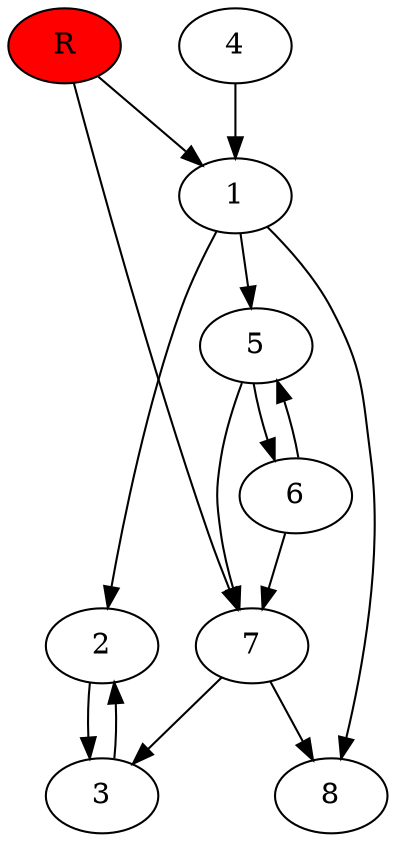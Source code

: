 digraph prb14149 {
	1
	2
	3
	4
	5
	6
	7
	8
	R [fillcolor="#ff0000" style=filled]
	1 -> 2
	1 -> 5
	1 -> 8
	2 -> 3
	3 -> 2
	4 -> 1
	5 -> 6
	5 -> 7
	6 -> 5
	6 -> 7
	7 -> 3
	7 -> 8
	R -> 1
	R -> 7
}
